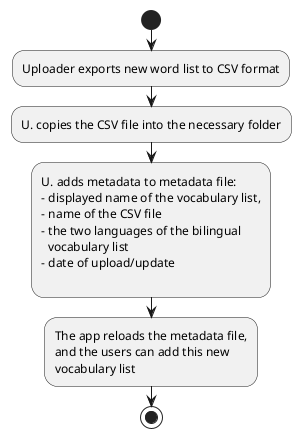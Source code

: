 @startuml
start

:Uploader exports new word list to CSV format;
:U. copies the CSV file into the necessary folder;
:U. adds metadata to metadata file:
- displayed name of the vocabulary list,
- name of the CSV file
- the two languages of the bilingual
  vocabulary list
- date of upload/update
;
:The app reloads the metadata file,
and the users can add this new
vocabulary list;

stop
@enduml
